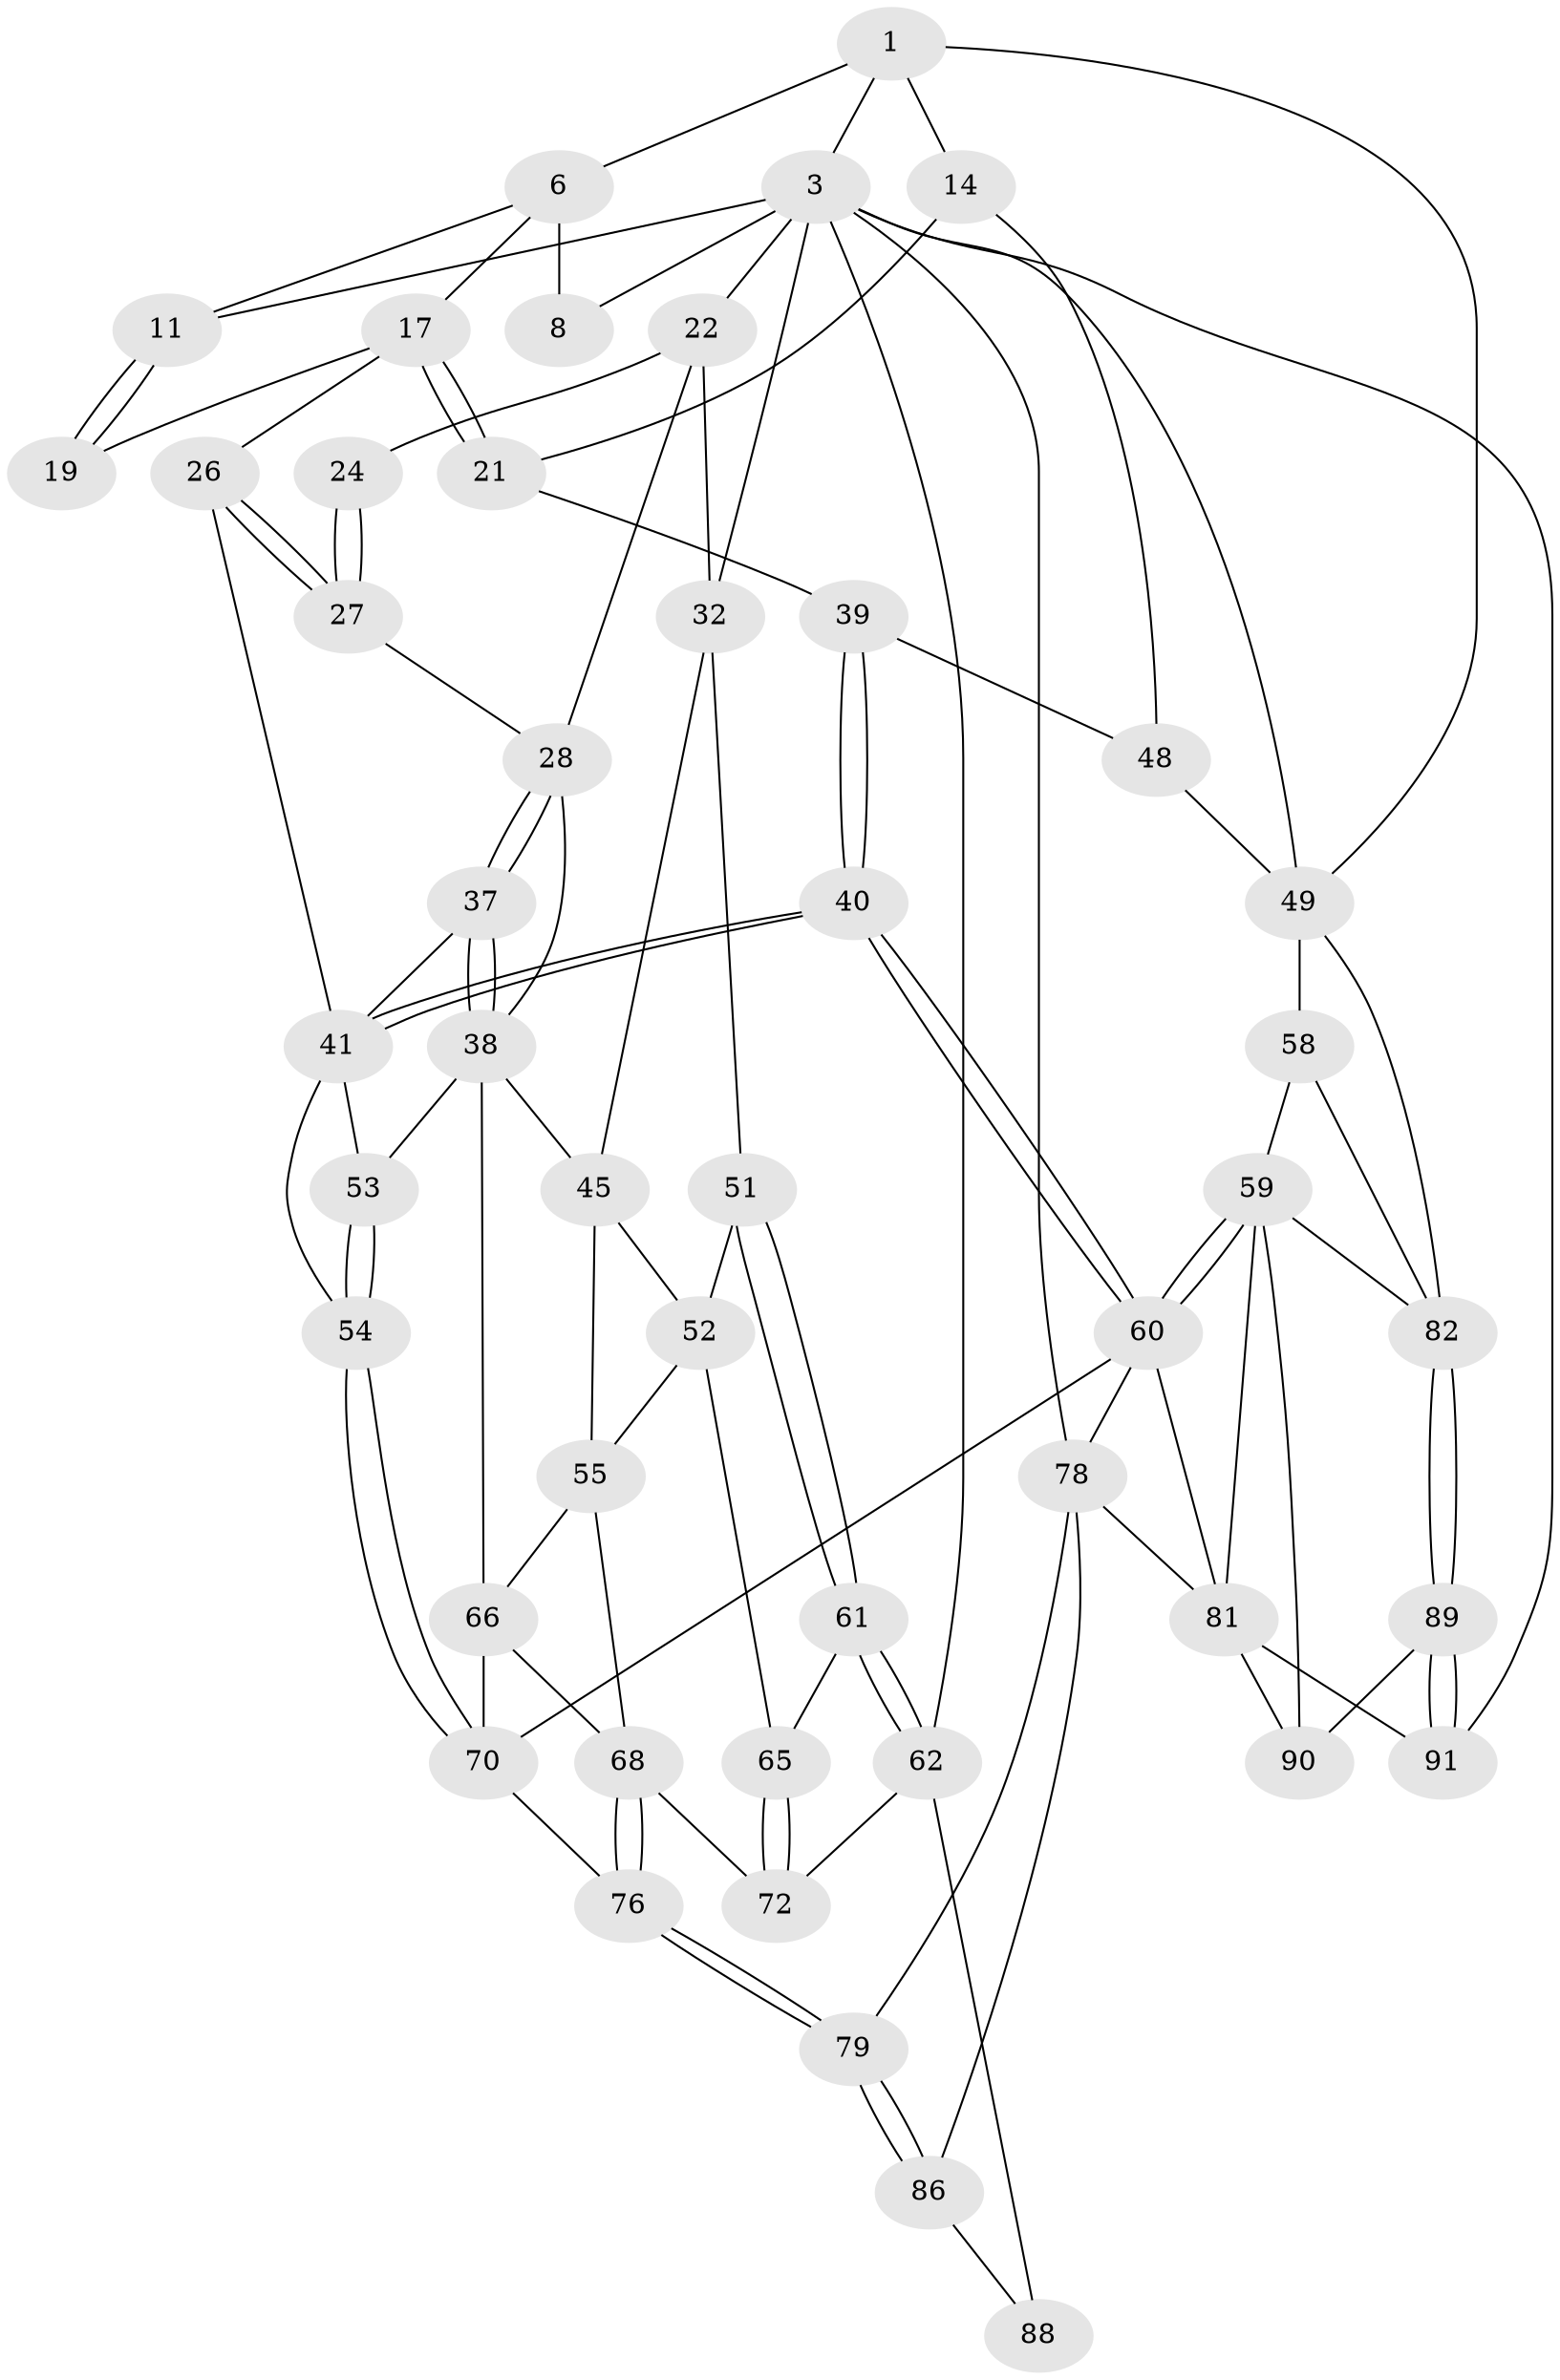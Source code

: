 // original degree distribution, {3: 0.03125, 5: 0.5520833333333334, 6: 0.20833333333333334, 4: 0.20833333333333334}
// Generated by graph-tools (version 1.1) at 2025/27/03/15/25 16:27:59]
// undirected, 48 vertices, 107 edges
graph export_dot {
graph [start="1"]
  node [color=gray90,style=filled];
  1 [pos="+0.9366676889364564+0.032365737239598985",super="+5+2"];
  3 [pos="+1+0",super="+9+73+4"];
  6 [pos="+0.8478286519011979+0.08601864431385257",super="+7+16"];
  8 [pos="+0.6490709052851766+0"];
  11 [pos="+0.618938351763468+0.07221060524004078"];
  14 [pos="+1+0.21480561930005646",super="+20"];
  17 [pos="+0.8067456480781011+0.17470674705035857",super="+18"];
  19 [pos="+0.6301894240119438+0.14005245395300006"];
  21 [pos="+0.8329896096156848+0.26863587181103127",super="+30"];
  22 [pos="+0.31416924096744153+0.13183631375303273",super="+23+31"];
  24 [pos="+0.48451010164321695+0.20538962467181987"];
  26 [pos="+0.5697022856328193+0.31857819079306726"];
  27 [pos="+0.498230898736952+0.2850561273283471"];
  28 [pos="+0.44931816326084534+0.3079774637087699",super="+29"];
  32 [pos="+0.21881350682044387+0.24902558217146484",super="+33"];
  37 [pos="+0.4390322059013083+0.35174004959759925"];
  38 [pos="+0.38729565084427675+0.38041328436858074",super="+43"];
  39 [pos="+0.7206969664924934+0.37656290500330364"];
  40 [pos="+0.6697821125756759+0.47708736743136115"];
  41 [pos="+0.6236812443297078+0.45486649011667046",super="+42"];
  45 [pos="+0.27472936653231383+0.3662579868548601",super="+46"];
  48 [pos="+0.8402764479557037+0.3340476011039877"];
  49 [pos="+1+0.48974400955279596",super="+50+74"];
  51 [pos="+0+0.09192462409022976"];
  52 [pos="+0.14382013199452315+0.3546334821135214",super="+57"];
  53 [pos="+0.48179898803246846+0.4271349544498701"];
  54 [pos="+0.5029859439873345+0.48879048375363093"];
  55 [pos="+0.2198849757786378+0.46142152383392043",super="+56"];
  58 [pos="+0.7708337035402789+0.5546793286072847"];
  59 [pos="+0.7287225197290079+0.5549361304346765",super="+80"];
  60 [pos="+0.6826674073048433+0.5023795198685337",super="+75"];
  61 [pos="+0+0.428665769932861"];
  62 [pos="+0+0.6352051217687675",super="+85+63"];
  65 [pos="+0.060029943698447975+0.44765415694451455"];
  66 [pos="+0.35018721290699856+0.44672635365611146",super="+67"];
  68 [pos="+0.2598513650523421+0.6085208966591417",super="+69"];
  70 [pos="+0.49936206460871435+0.4930350835656872",super="+71"];
  72 [pos="+0.15549751317604069+0.6110248355877768"];
  76 [pos="+0.39027612193551703+0.7116187277732392"];
  78 [pos="+0.46163090974915216+0.743751210936993",super="+92"];
  79 [pos="+0.40486325720789745+0.7336875469181212"];
  81 [pos="+0.47960202718409406+0.7484299568033158",super="+93"];
  82 [pos="+0.8873064953205122+0.668893588904488",super="+83"];
  86 [pos="+0.3084026587808502+0.8221935151025814",super="+87"];
  88 [pos="+0.12953951904441527+0.8158140451038796"];
  89 [pos="+0.8823071172885536+0.9395044445849583"];
  90 [pos="+0.641162031538411+0.7833409017843562"];
  91 [pos="+1+1"];
  1 -- 6 [weight=2];
  1 -- 14 [weight=2];
  1 -- 3;
  1 -- 49;
  3 -- 8 [weight=2];
  3 -- 11;
  3 -- 22;
  3 -- 91;
  3 -- 78;
  3 -- 49;
  3 -- 32;
  3 -- 62;
  6 -- 8;
  6 -- 11;
  6 -- 17;
  11 -- 19;
  11 -- 19;
  14 -- 48;
  14 -- 21;
  17 -- 21 [weight=2];
  17 -- 21;
  17 -- 26;
  17 -- 19;
  21 -- 39;
  22 -- 24;
  22 -- 32;
  22 -- 28 [weight=3];
  24 -- 27;
  24 -- 27;
  26 -- 27;
  26 -- 27;
  26 -- 41;
  27 -- 28;
  28 -- 37;
  28 -- 37;
  28 -- 38;
  32 -- 45;
  32 -- 51;
  37 -- 38;
  37 -- 38;
  37 -- 41;
  38 -- 66;
  38 -- 53;
  38 -- 45;
  39 -- 40;
  39 -- 40;
  39 -- 48;
  40 -- 41;
  40 -- 41;
  40 -- 60;
  40 -- 60;
  41 -- 54;
  41 -- 53;
  45 -- 55;
  45 -- 52;
  48 -- 49;
  49 -- 58;
  49 -- 82;
  51 -- 52;
  51 -- 61;
  51 -- 61;
  52 -- 65;
  52 -- 55;
  53 -- 54;
  53 -- 54;
  54 -- 70;
  54 -- 70;
  55 -- 66;
  55 -- 68;
  58 -- 59;
  58 -- 82;
  59 -- 60;
  59 -- 60;
  59 -- 81;
  59 -- 90;
  59 -- 82;
  60 -- 81;
  60 -- 70;
  60 -- 78;
  61 -- 62;
  61 -- 62;
  61 -- 65;
  62 -- 72;
  62 -- 88 [weight=2];
  65 -- 72;
  65 -- 72;
  66 -- 68;
  66 -- 70;
  68 -- 76;
  68 -- 76;
  68 -- 72;
  70 -- 76;
  76 -- 79;
  76 -- 79;
  78 -- 79;
  78 -- 86 [weight=2];
  78 -- 81;
  79 -- 86;
  79 -- 86;
  81 -- 90;
  81 -- 91;
  82 -- 89;
  82 -- 89;
  86 -- 88;
  89 -- 90;
  89 -- 91;
  89 -- 91;
}
